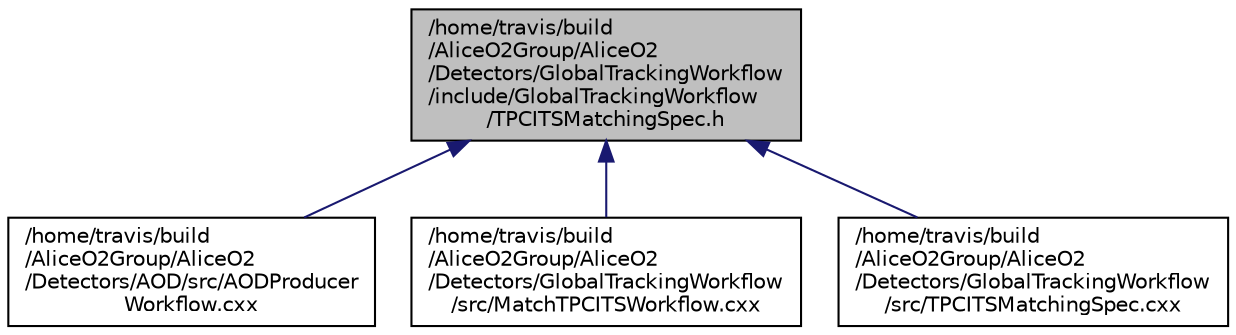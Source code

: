 digraph "/home/travis/build/AliceO2Group/AliceO2/Detectors/GlobalTrackingWorkflow/include/GlobalTrackingWorkflow/TPCITSMatchingSpec.h"
{
 // INTERACTIVE_SVG=YES
  bgcolor="transparent";
  edge [fontname="Helvetica",fontsize="10",labelfontname="Helvetica",labelfontsize="10"];
  node [fontname="Helvetica",fontsize="10",shape=record];
  Node239 [label="/home/travis/build\l/AliceO2Group/AliceO2\l/Detectors/GlobalTrackingWorkflow\l/include/GlobalTrackingWorkflow\l/TPCITSMatchingSpec.h",height=0.2,width=0.4,color="black", fillcolor="grey75", style="filled", fontcolor="black"];
  Node239 -> Node240 [dir="back",color="midnightblue",fontsize="10",style="solid",fontname="Helvetica"];
  Node240 [label="/home/travis/build\l/AliceO2Group/AliceO2\l/Detectors/AOD/src/AODProducer\lWorkflow.cxx",height=0.2,width=0.4,color="black",URL="$df/de7/AODProducerWorkflow_8cxx.html"];
  Node239 -> Node241 [dir="back",color="midnightblue",fontsize="10",style="solid",fontname="Helvetica"];
  Node241 [label="/home/travis/build\l/AliceO2Group/AliceO2\l/Detectors/GlobalTrackingWorkflow\l/src/MatchTPCITSWorkflow.cxx",height=0.2,width=0.4,color="black",URL="$d5/db4/MatchTPCITSWorkflow_8cxx.html"];
  Node239 -> Node242 [dir="back",color="midnightblue",fontsize="10",style="solid",fontname="Helvetica"];
  Node242 [label="/home/travis/build\l/AliceO2Group/AliceO2\l/Detectors/GlobalTrackingWorkflow\l/src/TPCITSMatchingSpec.cxx",height=0.2,width=0.4,color="black",URL="$d6/d73/TPCITSMatchingSpec_8cxx.html"];
}
